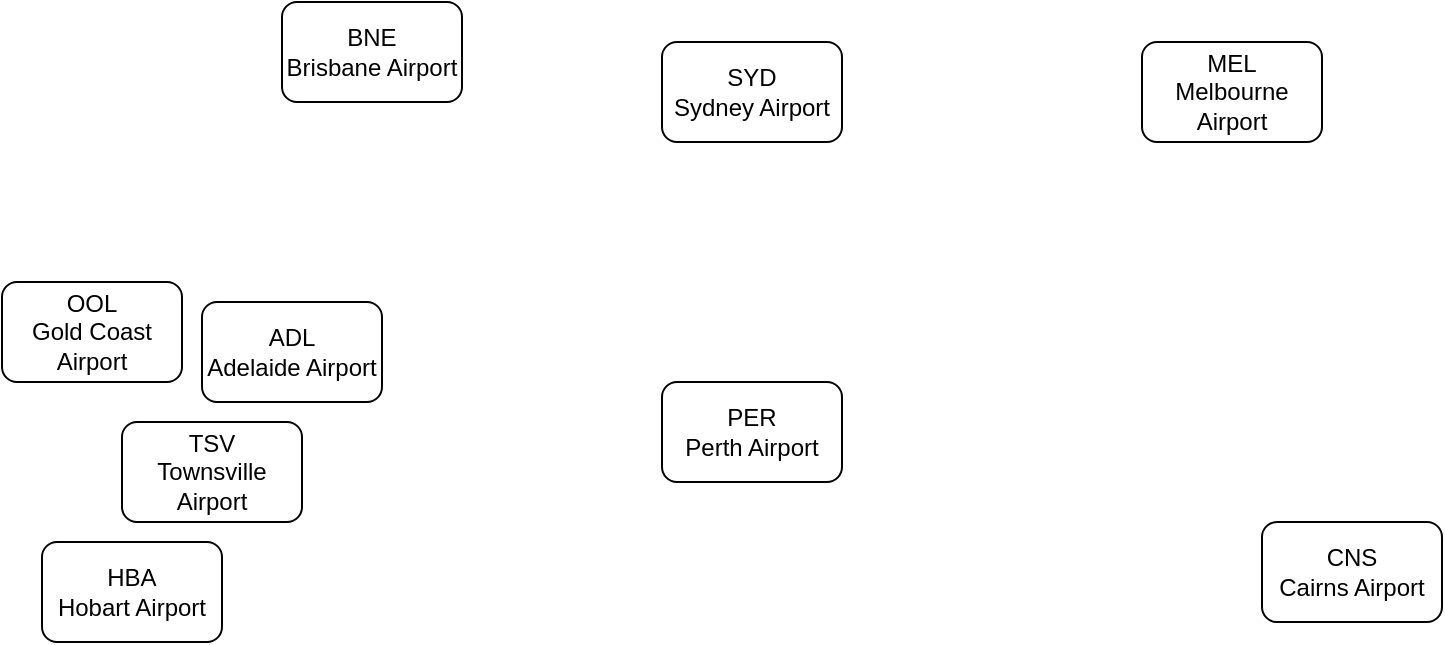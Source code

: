 <mxfile version="21.3.5" type="device">
  <diagram name="Page-1" id="06_M-MZGGFfVaQddECfq">
    <mxGraphModel dx="1050" dy="566" grid="1" gridSize="10" guides="1" tooltips="1" connect="1" arrows="1" fold="1" page="1" pageScale="1" pageWidth="850" pageHeight="1100" math="0" shadow="0">
      <root>
        <mxCell id="0" />
        <mxCell id="1" parent="0" />
        <mxCell id="XGxIZEhn7_wrASkZ44D7-1" value="SYD&lt;br&gt;Sydney Airport" style="rounded=1;whiteSpace=wrap;html=1;" vertex="1" parent="1">
          <mxGeometry x="360" y="270" width="90" height="50" as="geometry" />
        </mxCell>
        <mxCell id="XGxIZEhn7_wrASkZ44D7-2" value="PER&lt;br&gt;Perth Airport" style="rounded=1;whiteSpace=wrap;html=1;" vertex="1" parent="1">
          <mxGeometry x="360" y="440" width="90" height="50" as="geometry" />
        </mxCell>
        <mxCell id="XGxIZEhn7_wrASkZ44D7-3" value="MEL&lt;br&gt;Melbourne Airport" style="rounded=1;whiteSpace=wrap;html=1;" vertex="1" parent="1">
          <mxGeometry x="600" y="270" width="90" height="50" as="geometry" />
        </mxCell>
        <mxCell id="XGxIZEhn7_wrASkZ44D7-4" value="BNE&lt;br&gt;Brisbane Airport" style="rounded=1;whiteSpace=wrap;html=1;" vertex="1" parent="1">
          <mxGeometry x="170" y="250" width="90" height="50" as="geometry" />
        </mxCell>
        <mxCell id="XGxIZEhn7_wrASkZ44D7-5" value="OOL&lt;br&gt;Gold Coast Airport" style="rounded=1;whiteSpace=wrap;html=1;" vertex="1" parent="1">
          <mxGeometry x="30" y="390" width="90" height="50" as="geometry" />
        </mxCell>
        <mxCell id="XGxIZEhn7_wrASkZ44D7-7" value="ADL&lt;br&gt;Adelaide Airport" style="rounded=1;whiteSpace=wrap;html=1;" vertex="1" parent="1">
          <mxGeometry x="130" y="400" width="90" height="50" as="geometry" />
        </mxCell>
        <mxCell id="XGxIZEhn7_wrASkZ44D7-8" value="TSV&lt;br&gt;Townsville Airport" style="rounded=1;whiteSpace=wrap;html=1;" vertex="1" parent="1">
          <mxGeometry x="90" y="460" width="90" height="50" as="geometry" />
        </mxCell>
        <mxCell id="XGxIZEhn7_wrASkZ44D7-9" value="CNS&lt;br&gt;Cairns Airport" style="rounded=1;whiteSpace=wrap;html=1;" vertex="1" parent="1">
          <mxGeometry x="660" y="510" width="90" height="50" as="geometry" />
        </mxCell>
        <mxCell id="XGxIZEhn7_wrASkZ44D7-10" value="HBA&lt;br&gt;Hobart Airport" style="rounded=1;whiteSpace=wrap;html=1;" vertex="1" parent="1">
          <mxGeometry x="50" y="520" width="90" height="50" as="geometry" />
        </mxCell>
      </root>
    </mxGraphModel>
  </diagram>
</mxfile>
